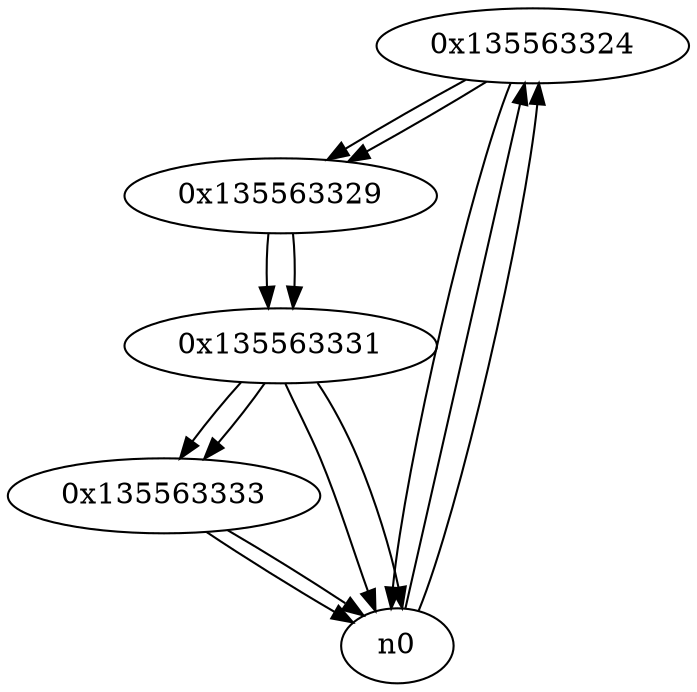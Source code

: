 digraph G{
/* nodes */
  n1 [label="0x135563324"]
  n2 [label="0x135563329"]
  n3 [label="0x135563331"]
  n4 [label="0x135563333"]
/* edges */
n1 -> n2;
n1 -> n0;
n0 -> n1;
n0 -> n1;
n2 -> n3;
n1 -> n2;
n3 -> n4;
n3 -> n0;
n3 -> n0;
n2 -> n3;
n4 -> n0;
n4 -> n0;
n3 -> n4;
}
